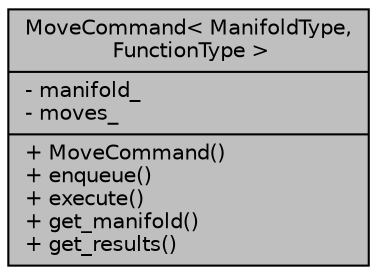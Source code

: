 digraph "MoveCommand&lt; ManifoldType, FunctionType &gt;"
{
 // LATEX_PDF_SIZE
  edge [fontname="Helvetica",fontsize="10",labelfontname="Helvetica",labelfontsize="10"];
  node [fontname="Helvetica",fontsize="10",shape=record];
  Node1 [label="{MoveCommand\< ManifoldType,\l FunctionType \>\n|- manifold_\l- moves_\l|+ MoveCommand()\l+ enqueue()\l+ execute()\l+ get_manifold()\l+ get_results()\l}",height=0.2,width=0.4,color="black", fillcolor="grey75", style="filled", fontcolor="black",tooltip=" "];
}
